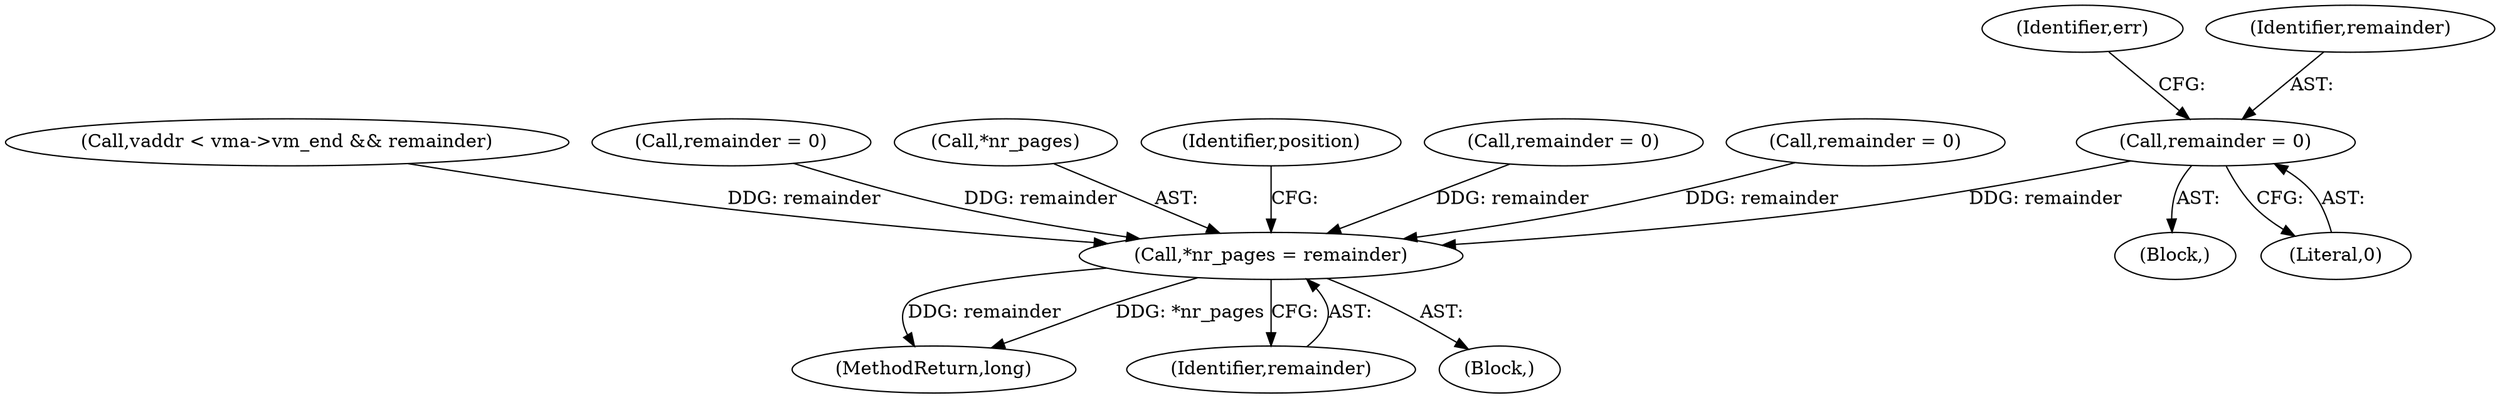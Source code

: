 digraph "0_linux_6b3a707736301c2128ca85ce85fb13f60b5e350a_11@API" {
"1000338" [label="(Call,remainder = 0)"];
"1000394" [label="(Call,*nr_pages = remainder)"];
"1000141" [label="(Call,vaddr < vma->vm_end && remainder)"];
"1000394" [label="(Call,*nr_pages = remainder)"];
"1000286" [label="(Call,remainder = 0)"];
"1000342" [label="(Identifier,err)"];
"1000395" [label="(Call,*nr_pages)"];
"1000407" [label="(MethodReturn,long)"];
"1000338" [label="(Call,remainder = 0)"];
"1000335" [label="(Block,)"];
"1000397" [label="(Identifier,remainder)"];
"1000400" [label="(Identifier,position)"];
"1000160" [label="(Call,remainder = 0)"];
"1000340" [label="(Literal,0)"];
"1000118" [label="(Block,)"];
"1000207" [label="(Call,remainder = 0)"];
"1000339" [label="(Identifier,remainder)"];
"1000338" -> "1000335"  [label="AST: "];
"1000338" -> "1000340"  [label="CFG: "];
"1000339" -> "1000338"  [label="AST: "];
"1000340" -> "1000338"  [label="AST: "];
"1000342" -> "1000338"  [label="CFG: "];
"1000338" -> "1000394"  [label="DDG: remainder"];
"1000394" -> "1000118"  [label="AST: "];
"1000394" -> "1000397"  [label="CFG: "];
"1000395" -> "1000394"  [label="AST: "];
"1000397" -> "1000394"  [label="AST: "];
"1000400" -> "1000394"  [label="CFG: "];
"1000394" -> "1000407"  [label="DDG: remainder"];
"1000394" -> "1000407"  [label="DDG: *nr_pages"];
"1000286" -> "1000394"  [label="DDG: remainder"];
"1000207" -> "1000394"  [label="DDG: remainder"];
"1000141" -> "1000394"  [label="DDG: remainder"];
"1000160" -> "1000394"  [label="DDG: remainder"];
}
